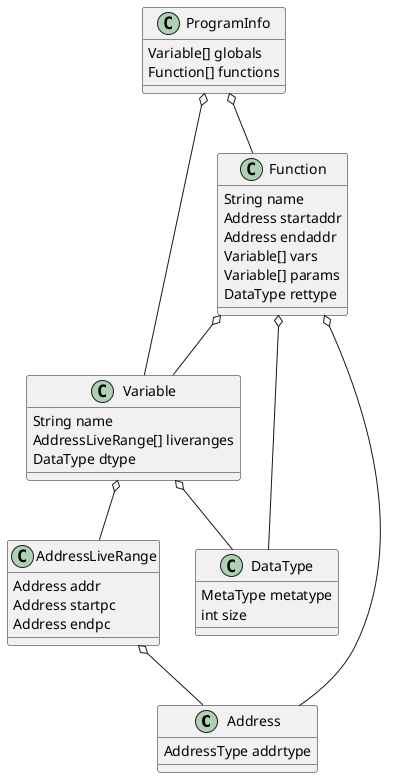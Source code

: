 @startuml dsl

class Address {
    AddressType addrtype
}

' class AbsoluteAddress {
'     int addr
' }
' class StackAddress {
'     int offset
' }
' class RegisterAddress {
'     int register
'     int byte_offset
' }
' class RegisterOffsetAddress {
'     int register
'     int offset
' }

' Address <|-- AbsoluteAddress
' Address <|-- StackAddress
' Address <|-- RegisterAddress
' Address <|-- RegisterOffsetAddress

class AddressLiveRange {
    Address addr
    Address startpc
    Address endpc
}

AddressLiveRange o-- Address

class DataType {
    MetaType metatype
    int size
}

' class DataTypeFloat {}
' class DataTypeFunctionPrototype {
'     DataType rettype
'     list paramtypes
'     bool variadic
' }
' class DataTypeInt {
'     bool signed
' }
' class DataTypePointer {
'     DataType basetype
' }
' class DataTypeStruct {
'     DataType[] membertypes
' }
' class DataTypeUndefined {}
' class DataTypeUnion {
'     DataType[] membertypes
' }
' class DataTypeVoid {}
' class DataTypeArray {
'     DataType basetype
'     tuple dimensions
' }

' DataType <|-- DataTypeFloat
' DataType <|-- DataTypeFunctionPrototype
' DataType <|-- DataTypeInt
' DataType <|-- DataTypePointer
' DataType <|-- DataTypeStruct
' DataType <|-- DataTypeUndefined
' DataType <|-- DataTypeUnion
' DataType <|-- DataTypeVoid
' DataType <|-- DataTypeArray

class Variable {
    String name
    AddressLiveRange[] liveranges
    DataType dtype
}

Variable o-- AddressLiveRange
Variable o-- DataType

class Function {
    String name
    Address startaddr
    Address endaddr
    Variable[] vars
    Variable[] params
    DataType rettype
}

Function o-- Address
Function o-- Variable
Function o-- DataType

class ProgramInfo {
    Variable[] globals
    Function[] functions
}

ProgramInfo o-- Variable
ProgramInfo o-- Function

@enduml